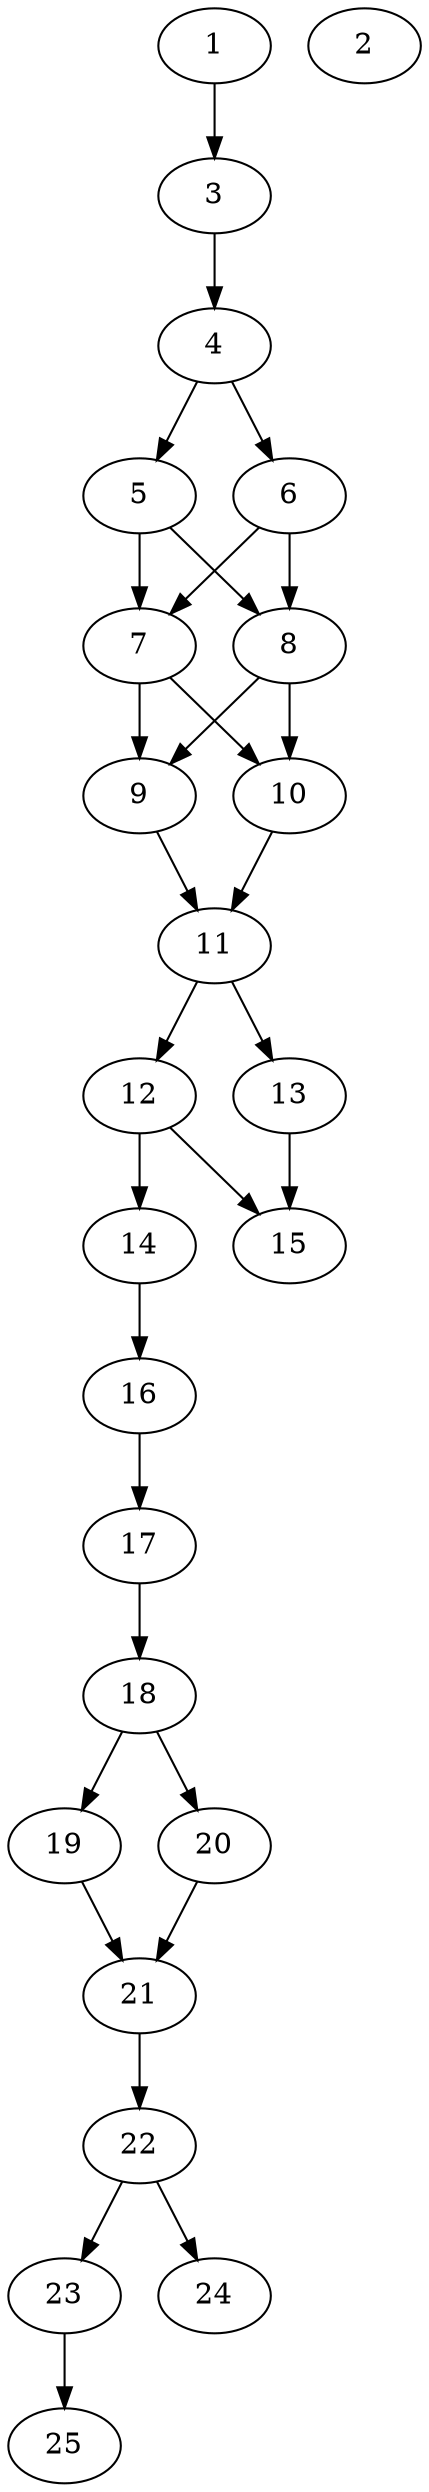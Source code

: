 // DAG automatically generated by daggen at Thu Oct  3 14:00:39 2019
// ./daggen --dot -n 25 --ccr 0.3 --fat 0.3 --regular 0.9 --density 0.7 --mindata 5242880 --maxdata 52428800 
digraph G {
  1 [size="110646613", alpha="0.12", expect_size="33193984"] 
  1 -> 3 [size ="33193984"]
  2 [size="92330667", alpha="0.12", expect_size="27699200"] 
  3 [size="171072853", alpha="0.07", expect_size="51321856"] 
  3 -> 4 [size ="51321856"]
  4 [size="102871040", alpha="0.03", expect_size="30861312"] 
  4 -> 5 [size ="30861312"]
  4 -> 6 [size ="30861312"]
  5 [size="132454400", alpha="0.19", expect_size="39736320"] 
  5 -> 7 [size ="39736320"]
  5 -> 8 [size ="39736320"]
  6 [size="19333120", alpha="0.15", expect_size="5799936"] 
  6 -> 7 [size ="5799936"]
  6 -> 8 [size ="5799936"]
  7 [size="127590400", alpha="0.18", expect_size="38277120"] 
  7 -> 9 [size ="38277120"]
  7 -> 10 [size ="38277120"]
  8 [size="51906560", alpha="0.06", expect_size="15571968"] 
  8 -> 9 [size ="15571968"]
  8 -> 10 [size ="15571968"]
  9 [size="56630613", alpha="0.04", expect_size="16989184"] 
  9 -> 11 [size ="16989184"]
  10 [size="131058347", alpha="0.04", expect_size="39317504"] 
  10 -> 11 [size ="39317504"]
  11 [size="106335573", alpha="0.15", expect_size="31900672"] 
  11 -> 12 [size ="31900672"]
  11 -> 13 [size ="31900672"]
  12 [size="41304747", alpha="0.14", expect_size="12391424"] 
  12 -> 14 [size ="12391424"]
  12 -> 15 [size ="12391424"]
  13 [size="138240000", alpha="0.17", expect_size="41472000"] 
  13 -> 15 [size ="41472000"]
  14 [size="33457493", alpha="0.18", expect_size="10037248"] 
  14 -> 16 [size ="10037248"]
  15 [size="53889707", alpha="0.15", expect_size="16166912"] 
  16 [size="44997973", alpha="0.14", expect_size="13499392"] 
  16 -> 17 [size ="13499392"]
  17 [size="163525973", alpha="0.13", expect_size="49057792"] 
  17 -> 18 [size ="49057792"]
  18 [size="144182613", alpha="0.09", expect_size="43254784"] 
  18 -> 19 [size ="43254784"]
  18 -> 20 [size ="43254784"]
  19 [size="37809493", alpha="0.13", expect_size="11342848"] 
  19 -> 21 [size ="11342848"]
  20 [size="72567467", alpha="0.17", expect_size="21770240"] 
  20 -> 21 [size ="21770240"]
  21 [size="106905600", alpha="0.13", expect_size="32071680"] 
  21 -> 22 [size ="32071680"]
  22 [size="69918720", alpha="0.18", expect_size="20975616"] 
  22 -> 23 [size ="20975616"]
  22 -> 24 [size ="20975616"]
  23 [size="18947413", alpha="0.03", expect_size="5684224"] 
  23 -> 25 [size ="5684224"]
  24 [size="154716160", alpha="0.19", expect_size="46414848"] 
  25 [size="139076267", alpha="0.10", expect_size="41722880"] 
}
